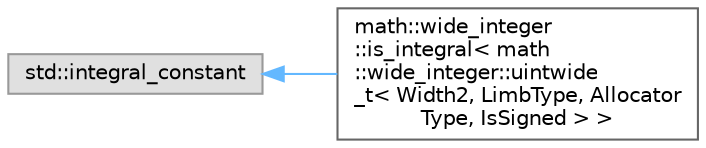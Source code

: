 digraph "Graphical Class Hierarchy"
{
 // LATEX_PDF_SIZE
  bgcolor="transparent";
  edge [fontname=Helvetica,fontsize=10,labelfontname=Helvetica,labelfontsize=10];
  node [fontname=Helvetica,fontsize=10,shape=box,height=0.2,width=0.4];
  rankdir="LR";
  Node0 [label="std::integral_constant",height=0.2,width=0.4,color="grey60", fillcolor="#E0E0E0", style="filled",tooltip=" "];
  Node0 -> Node1 [dir="back",color="steelblue1",style="solid"];
  Node1 [label="math::wide_integer\l::is_integral\< math\l::wide_integer::uintwide\l_t\< Width2, LimbType, Allocator\lType, IsSigned \> \>",height=0.2,width=0.4,color="grey40", fillcolor="white", style="filled",URL="$structmath_1_1wide__integer_1_1is__integral_3_01math_1_1wide__integer_1_1uintwide__t_3_01Width2_b6683862be3a7d23cfe00c52bd748cbc.html",tooltip=" "];
}

